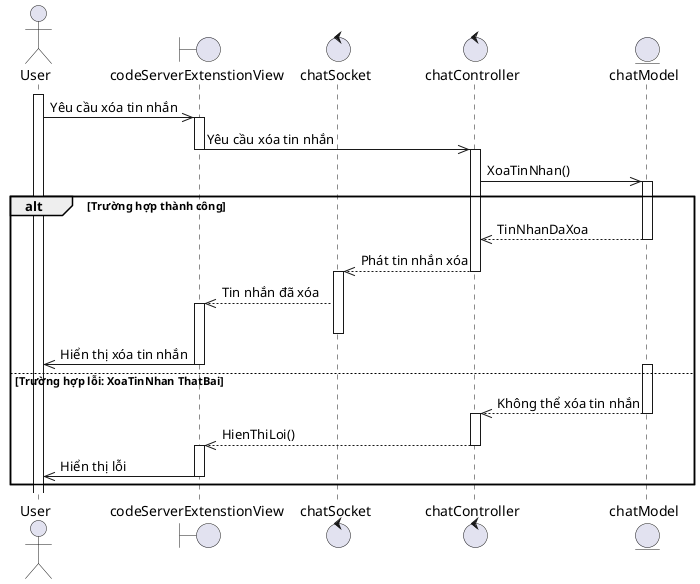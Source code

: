 @startuml
    Actor User
    boundary codeServerExtenstionView
    control chatSocket
    control chatController
    entity chatModel
    activate User

    User->>codeServerExtenstionView: Yêu cầu xóa tin nhắn
    activate codeServerExtenstionView
    codeServerExtenstionView->>chatController: Yêu cầu xóa tin nhắn
    deactivate codeServerExtenstionView
    activate chatController
    chatController->>chatModel: XoaTinNhan()
    activate chatModel
    alt Trường hợp thành công
        chatModel-->>chatController: TinNhanDaXoa
        deactivate chatModel
        chatController-->>chatSocket: Phát tin nhắn xóa
        deactivate chatController
        activate chatSocket
        chatSocket-->>codeServerExtenstionView: Tin nhắn đã xóa
        activate codeServerExtenstionView
        deactivate chatSocket
        codeServerExtenstionView->>User: Hiển thị xóa tin nhắn

        deactivate codeServerExtenstionView
    else Trường hợp lỗi: XoaTinNhan ThatBai
        activate chatModel
        chatModel-->>chatController: Không thể xóa tin nhắn
        deactivate chatModel
        activate chatController
        chatController-->>codeServerExtenstionView: HienThiLoi()
        deactivate chatController
        activate codeServerExtenstionView

        codeServerExtenstionView->>User: Hiển thị lỗi

        deactivate codeServerExtenstionView
    end
    @enduml